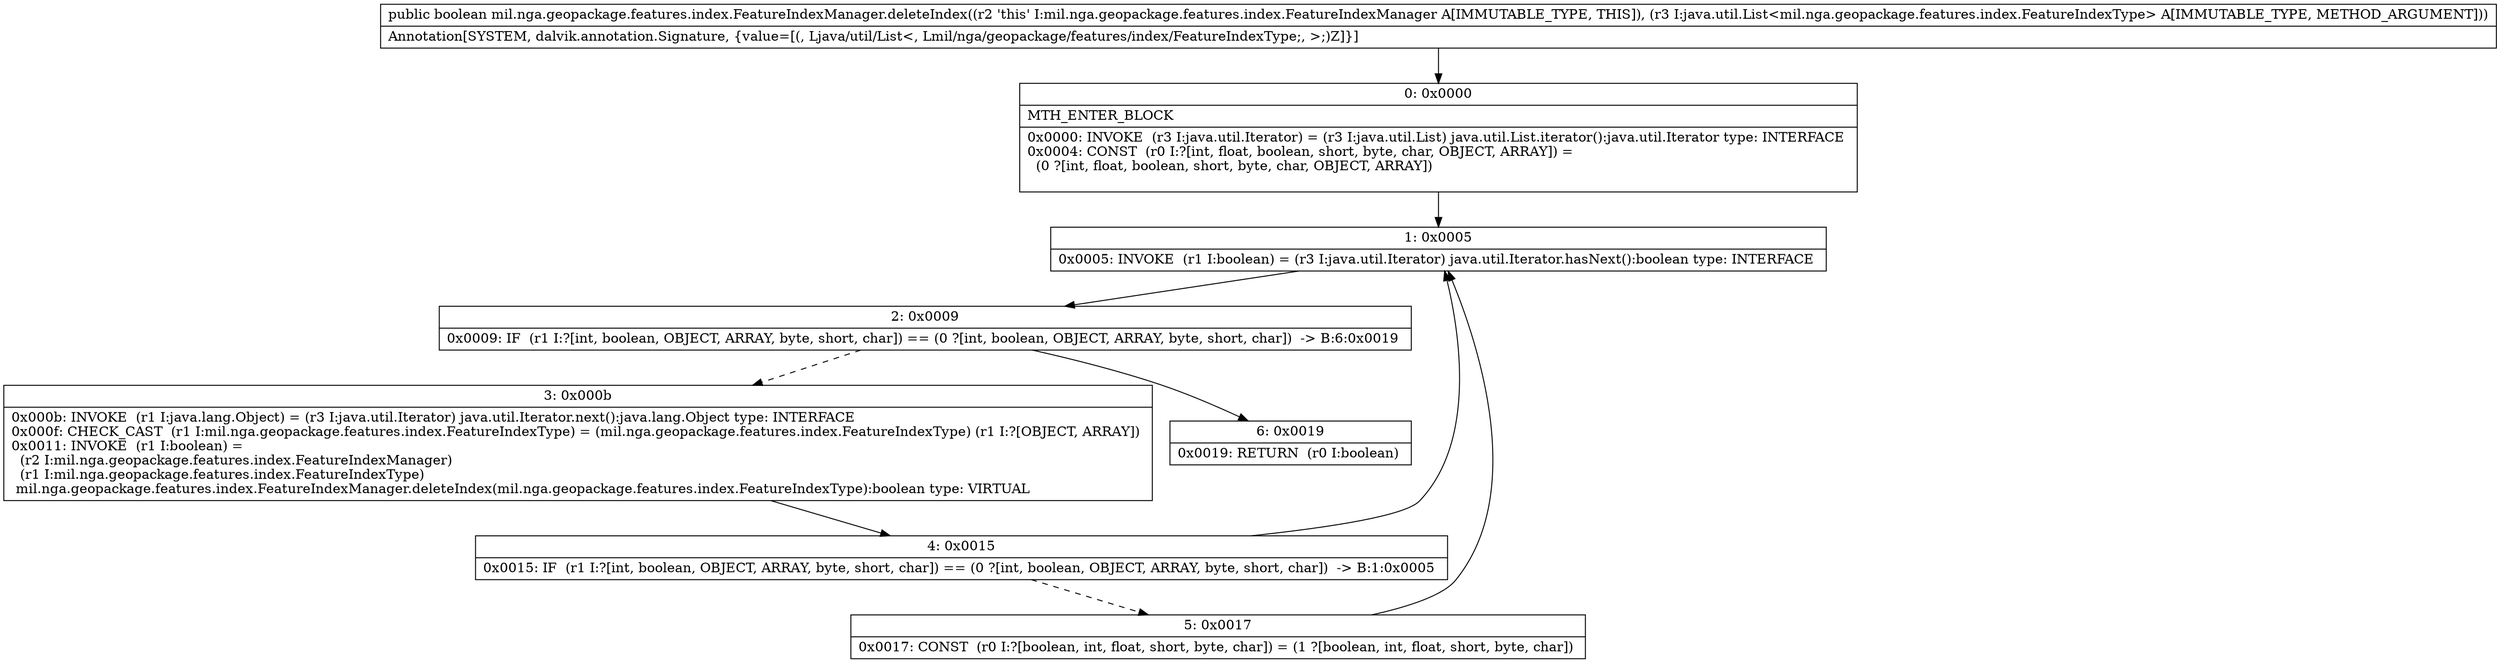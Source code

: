 digraph "CFG formil.nga.geopackage.features.index.FeatureIndexManager.deleteIndex(Ljava\/util\/List;)Z" {
Node_0 [shape=record,label="{0\:\ 0x0000|MTH_ENTER_BLOCK\l|0x0000: INVOKE  (r3 I:java.util.Iterator) = (r3 I:java.util.List) java.util.List.iterator():java.util.Iterator type: INTERFACE \l0x0004: CONST  (r0 I:?[int, float, boolean, short, byte, char, OBJECT, ARRAY]) = \l  (0 ?[int, float, boolean, short, byte, char, OBJECT, ARRAY])\l \l}"];
Node_1 [shape=record,label="{1\:\ 0x0005|0x0005: INVOKE  (r1 I:boolean) = (r3 I:java.util.Iterator) java.util.Iterator.hasNext():boolean type: INTERFACE \l}"];
Node_2 [shape=record,label="{2\:\ 0x0009|0x0009: IF  (r1 I:?[int, boolean, OBJECT, ARRAY, byte, short, char]) == (0 ?[int, boolean, OBJECT, ARRAY, byte, short, char])  \-\> B:6:0x0019 \l}"];
Node_3 [shape=record,label="{3\:\ 0x000b|0x000b: INVOKE  (r1 I:java.lang.Object) = (r3 I:java.util.Iterator) java.util.Iterator.next():java.lang.Object type: INTERFACE \l0x000f: CHECK_CAST  (r1 I:mil.nga.geopackage.features.index.FeatureIndexType) = (mil.nga.geopackage.features.index.FeatureIndexType) (r1 I:?[OBJECT, ARRAY]) \l0x0011: INVOKE  (r1 I:boolean) = \l  (r2 I:mil.nga.geopackage.features.index.FeatureIndexManager)\l  (r1 I:mil.nga.geopackage.features.index.FeatureIndexType)\l mil.nga.geopackage.features.index.FeatureIndexManager.deleteIndex(mil.nga.geopackage.features.index.FeatureIndexType):boolean type: VIRTUAL \l}"];
Node_4 [shape=record,label="{4\:\ 0x0015|0x0015: IF  (r1 I:?[int, boolean, OBJECT, ARRAY, byte, short, char]) == (0 ?[int, boolean, OBJECT, ARRAY, byte, short, char])  \-\> B:1:0x0005 \l}"];
Node_5 [shape=record,label="{5\:\ 0x0017|0x0017: CONST  (r0 I:?[boolean, int, float, short, byte, char]) = (1 ?[boolean, int, float, short, byte, char]) \l}"];
Node_6 [shape=record,label="{6\:\ 0x0019|0x0019: RETURN  (r0 I:boolean) \l}"];
MethodNode[shape=record,label="{public boolean mil.nga.geopackage.features.index.FeatureIndexManager.deleteIndex((r2 'this' I:mil.nga.geopackage.features.index.FeatureIndexManager A[IMMUTABLE_TYPE, THIS]), (r3 I:java.util.List\<mil.nga.geopackage.features.index.FeatureIndexType\> A[IMMUTABLE_TYPE, METHOD_ARGUMENT]))  | Annotation[SYSTEM, dalvik.annotation.Signature, \{value=[(, Ljava\/util\/List\<, Lmil\/nga\/geopackage\/features\/index\/FeatureIndexType;, \>;)Z]\}]\l}"];
MethodNode -> Node_0;
Node_0 -> Node_1;
Node_1 -> Node_2;
Node_2 -> Node_3[style=dashed];
Node_2 -> Node_6;
Node_3 -> Node_4;
Node_4 -> Node_1;
Node_4 -> Node_5[style=dashed];
Node_5 -> Node_1;
}

